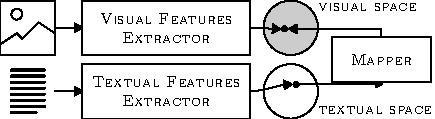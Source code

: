 unitsize(.8cm);
// texpreamble("\renewcommand{\rmdefault}{\sfdefault}");

path[] pic() {
    path p = (0, .2) -- (0, 0) -- (1, 0) -- (1, .4) --
             (.7, .6) -- (.4, .3) -- (.3, .4) -- (0, .2) --
             (0, 1) -- (1, 1) -- (1, .4);
    path c = circle((.3, .75), .1);
    return new path[] {p, c};
}

path[] text() {
    int nrows = 8;
    real margin = .2;
    path r = (margin, 0) -- (1 - margin, 0);
    path[] rows = new path[] {};
    for (int i = 0; i < nrows; ++i) {
        real disp = 1. / (nrows + 1);
        path row = r;
        if (i == 0)
            row = (margin, 0) -- (.85 - margin, 0);
        row = shift(0, (i+1) * disp) * row;
        rows.push(row);
    }
    
    return rows;
}

real wi = 1.2, w = 3.7, h = wi;
real wgap = .6, hgap = .2, H = h + hgap;
pair up = (0, H);
real wm = 2.2, hm = 1;

// TEXT & IMG
real cur_w = 0;

path[] txt = shift(cur_w, (h - wi) / 2) * scale(wi) * text();
path[] img = shift(up) * shift(cur_w, (h - wi) / 2) * scale(wi) * pic();

draw(txt, linewidth(1.2));
draw(img);
cur_w += wi;

path a = (cur_w, h/2) -- (cur_w + wgap, h/2);
draw(a, arrow=ArcArrow);
draw(shift(up) * a, arrow=ArcArrow);
cur_w += wgap;

// FEAT EXTRACTORS
pair eS = (cur_w, 0), eE = eS + (w, h);
path extractor = box(eS, eE);
// textual
draw(extractor);
label(minipage("\sc \scriptsize \centering Textual Features\\Extractor"), (eS + eE) / 2);
// visual
draw(shift(up) * extractor);
label(minipage("\sc \scriptsize \centering Visual Features\\Extractor"), up + (eS + eE) / 2);

cur_w += w;

// SPACES
real sR = h/2;
pair sC = (cur_w + wgap/2 + sR, h/2);
path space = circle(sC, sR);

// textual
pair t = sC + 0.2*(2*unitrand() - 1, 2*unitrand() - 1);
path a = (cur_w, h/2){E} .. {E}(t - .1E);
draw(space);
label("\sc \scriptsize textual space", sC + (sR, - sR/1.2), Align);
draw(a, arrow=ArcArrow);
dot(t);


// visual
pair v = up + sC + 0.2*(2*unitrand() - 1, 2*unitrand() - 1);
path a = (up + (cur_w, h/2)){E} .. {E}(v - .1E);
fill(shift(up) * space, gray(.8));
draw(shift(up) * space);
label("\sc \scriptsize visual space", up + sC + (sR, sR/1.6), align=Align);
draw(a, arrow=ArcArrow);
dot(v);

cur_w += wgap + 2*sR;

// MAPPER
pair mS = (cur_w, (h+H)/2 - hm/2), mE = mS + (wm, hm);
pair mI = ((mS.x + mE.x) / 2, mS.y), mO = mI + (0, hm);

path mapper = box(mS, mE);
draw(mapper);
label("\sc \scriptsize Mapper", (mS + mE) / 2);

draw(t -- (mI.x, t.y) -- mI, arrow=ArcArrow);
draw(mO -- (mO.x, v.y) -- (v -.1W), arrow=ArcArrow);
